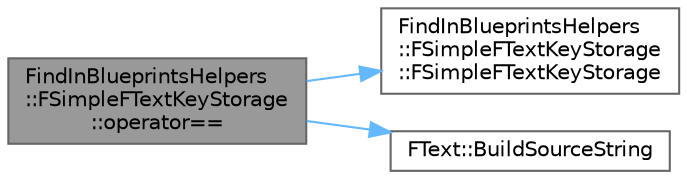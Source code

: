 digraph "FindInBlueprintsHelpers::FSimpleFTextKeyStorage::operator=="
{
 // INTERACTIVE_SVG=YES
 // LATEX_PDF_SIZE
  bgcolor="transparent";
  edge [fontname=Helvetica,fontsize=10,labelfontname=Helvetica,labelfontsize=10];
  node [fontname=Helvetica,fontsize=10,shape=box,height=0.2,width=0.4];
  rankdir="LR";
  Node1 [id="Node000001",label="FindInBlueprintsHelpers\l::FSimpleFTextKeyStorage\l::operator==",height=0.2,width=0.4,color="gray40", fillcolor="grey60", style="filled", fontcolor="black",tooltip=" "];
  Node1 -> Node2 [id="edge1_Node000001_Node000002",color="steelblue1",style="solid",tooltip=" "];
  Node2 [id="Node000002",label="FindInBlueprintsHelpers\l::FSimpleFTextKeyStorage\l::FSimpleFTextKeyStorage",height=0.2,width=0.4,color="grey40", fillcolor="white", style="filled",URL="$d7/d51/structFindInBlueprintsHelpers_1_1FSimpleFTextKeyStorage.html#a6a3242b9eb291a26d9226d83b3772137",tooltip=" "];
  Node1 -> Node3 [id="edge2_Node000001_Node000003",color="steelblue1",style="solid",tooltip=" "];
  Node3 [id="Node000003",label="FText::BuildSourceString",height=0.2,width=0.4,color="grey40", fillcolor="white", style="filled",URL="$d0/dcb/classFText.html#ac470b5c6ee161458475b5600bc7145f5",tooltip="Deep build of the source string for this FText, climbing the history hierarchy."];
}
